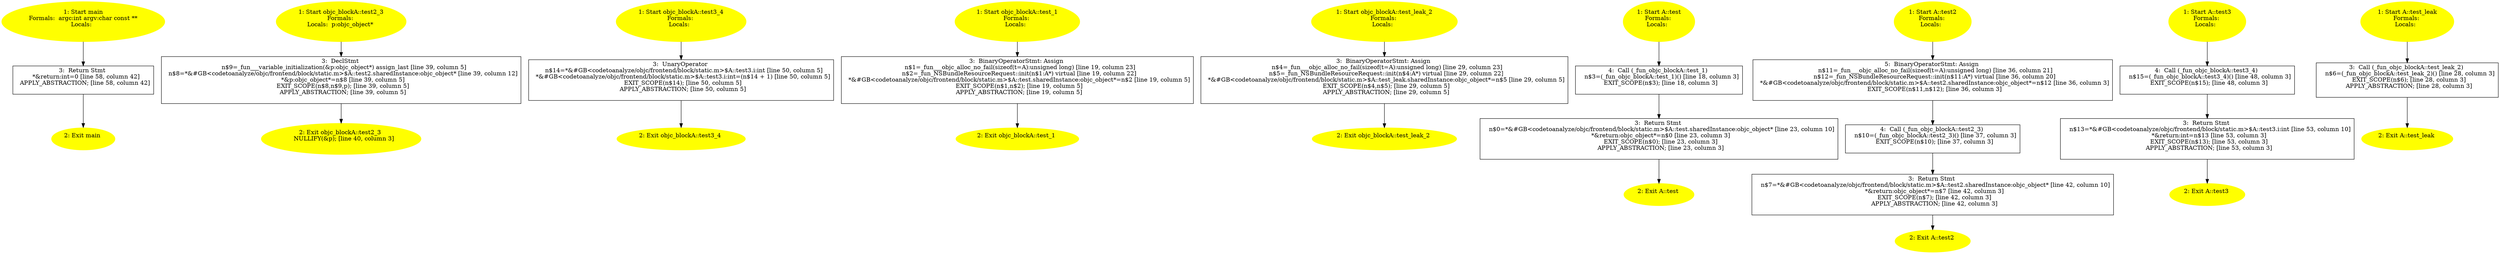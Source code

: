 /* @generated */
digraph cfg {
"main.fad58de7366495db4650cfefac2fcd61_1" [label="1: Start main\nFormals:  argc:int argv:char const **\nLocals:  \n  " color=yellow style=filled]
	

	 "main.fad58de7366495db4650cfefac2fcd61_1" -> "main.fad58de7366495db4650cfefac2fcd61_3" ;
"main.fad58de7366495db4650cfefac2fcd61_2" [label="2: Exit main \n  " color=yellow style=filled]
	

"main.fad58de7366495db4650cfefac2fcd61_3" [label="3:  Return Stmt \n   *&return:int=0 [line 58, column 42]\n  APPLY_ABSTRACTION; [line 58, column 42]\n " shape="box"]
	

	 "main.fad58de7366495db4650cfefac2fcd61_3" -> "main.fad58de7366495db4650cfefac2fcd61_2" ;
"objc_blockA::test2_3.fb3c77086d19ce0276bcab02dc4db00b_1" [label="1: Start objc_blockA::test2_3\nFormals: \nLocals:  p:objc_object* \n  " color=yellow style=filled]
	

	 "objc_blockA::test2_3.fb3c77086d19ce0276bcab02dc4db00b_1" -> "objc_blockA::test2_3.fb3c77086d19ce0276bcab02dc4db00b_3" ;
"objc_blockA::test2_3.fb3c77086d19ce0276bcab02dc4db00b_2" [label="2: Exit objc_blockA::test2_3 \n   NULLIFY(&p); [line 40, column 3]\n " color=yellow style=filled]
	

"objc_blockA::test2_3.fb3c77086d19ce0276bcab02dc4db00b_3" [label="3:  DeclStmt \n   n$9=_fun___variable_initialization(&p:objc_object*) assign_last [line 39, column 5]\n  n$8=*&#GB<codetoanalyze/objc/frontend/block/static.m>$A::test2.sharedInstance:objc_object* [line 39, column 12]\n  *&p:objc_object*=n$8 [line 39, column 5]\n  EXIT_SCOPE(n$8,n$9,p); [line 39, column 5]\n  APPLY_ABSTRACTION; [line 39, column 5]\n " shape="box"]
	

	 "objc_blockA::test2_3.fb3c77086d19ce0276bcab02dc4db00b_3" -> "objc_blockA::test2_3.fb3c77086d19ce0276bcab02dc4db00b_2" ;
"objc_blockA::test3_4.8f7c09c3ce64c2617cc0a9977490e152_1" [label="1: Start objc_blockA::test3_4\nFormals: \nLocals:  \n  " color=yellow style=filled]
	

	 "objc_blockA::test3_4.8f7c09c3ce64c2617cc0a9977490e152_1" -> "objc_blockA::test3_4.8f7c09c3ce64c2617cc0a9977490e152_3" ;
"objc_blockA::test3_4.8f7c09c3ce64c2617cc0a9977490e152_2" [label="2: Exit objc_blockA::test3_4 \n  " color=yellow style=filled]
	

"objc_blockA::test3_4.8f7c09c3ce64c2617cc0a9977490e152_3" [label="3:  UnaryOperator \n   n$14=*&#GB<codetoanalyze/objc/frontend/block/static.m>$A::test3.i:int [line 50, column 5]\n  *&#GB<codetoanalyze/objc/frontend/block/static.m>$A::test3.i:int=(n$14 + 1) [line 50, column 5]\n  EXIT_SCOPE(n$14); [line 50, column 5]\n  APPLY_ABSTRACTION; [line 50, column 5]\n " shape="box"]
	

	 "objc_blockA::test3_4.8f7c09c3ce64c2617cc0a9977490e152_3" -> "objc_blockA::test3_4.8f7c09c3ce64c2617cc0a9977490e152_2" ;
"objc_blockA::test_1.2002c886c49fdecdc4bf7a72fba954ba_1" [label="1: Start objc_blockA::test_1\nFormals: \nLocals:  \n  " color=yellow style=filled]
	

	 "objc_blockA::test_1.2002c886c49fdecdc4bf7a72fba954ba_1" -> "objc_blockA::test_1.2002c886c49fdecdc4bf7a72fba954ba_3" ;
"objc_blockA::test_1.2002c886c49fdecdc4bf7a72fba954ba_2" [label="2: Exit objc_blockA::test_1 \n  " color=yellow style=filled]
	

"objc_blockA::test_1.2002c886c49fdecdc4bf7a72fba954ba_3" [label="3:  BinaryOperatorStmt: Assign \n   n$1=_fun___objc_alloc_no_fail(sizeof(t=A):unsigned long) [line 19, column 23]\n  n$2=_fun_NSBundleResourceRequest::init(n$1:A*) virtual [line 19, column 22]\n  *&#GB<codetoanalyze/objc/frontend/block/static.m>$A::test.sharedInstance:objc_object*=n$2 [line 19, column 5]\n  EXIT_SCOPE(n$1,n$2); [line 19, column 5]\n  APPLY_ABSTRACTION; [line 19, column 5]\n " shape="box"]
	

	 "objc_blockA::test_1.2002c886c49fdecdc4bf7a72fba954ba_3" -> "objc_blockA::test_1.2002c886c49fdecdc4bf7a72fba954ba_2" ;
"objc_blockA::test_leak_2.5f4f71e062f7fac0ae4a5b163d676189_1" [label="1: Start objc_blockA::test_leak_2\nFormals: \nLocals:  \n  " color=yellow style=filled]
	

	 "objc_blockA::test_leak_2.5f4f71e062f7fac0ae4a5b163d676189_1" -> "objc_blockA::test_leak_2.5f4f71e062f7fac0ae4a5b163d676189_3" ;
"objc_blockA::test_leak_2.5f4f71e062f7fac0ae4a5b163d676189_2" [label="2: Exit objc_blockA::test_leak_2 \n  " color=yellow style=filled]
	

"objc_blockA::test_leak_2.5f4f71e062f7fac0ae4a5b163d676189_3" [label="3:  BinaryOperatorStmt: Assign \n   n$4=_fun___objc_alloc_no_fail(sizeof(t=A):unsigned long) [line 29, column 23]\n  n$5=_fun_NSBundleResourceRequest::init(n$4:A*) virtual [line 29, column 22]\n  *&#GB<codetoanalyze/objc/frontend/block/static.m>$A::test_leak.sharedInstance:objc_object*=n$5 [line 29, column 5]\n  EXIT_SCOPE(n$4,n$5); [line 29, column 5]\n  APPLY_ABSTRACTION; [line 29, column 5]\n " shape="box"]
	

	 "objc_blockA::test_leak_2.5f4f71e062f7fac0ae4a5b163d676189_3" -> "objc_blockA::test_leak_2.5f4f71e062f7fac0ae4a5b163d676189_2" ;
"test#A#class.c69ae9e6be36a2eeb5dcbaa1187c354d_1" [label="1: Start A::test\nFormals: \nLocals:  \n  " color=yellow style=filled]
	

	 "test#A#class.c69ae9e6be36a2eeb5dcbaa1187c354d_1" -> "test#A#class.c69ae9e6be36a2eeb5dcbaa1187c354d_4" ;
"test#A#class.c69ae9e6be36a2eeb5dcbaa1187c354d_2" [label="2: Exit A::test \n  " color=yellow style=filled]
	

"test#A#class.c69ae9e6be36a2eeb5dcbaa1187c354d_3" [label="3:  Return Stmt \n   n$0=*&#GB<codetoanalyze/objc/frontend/block/static.m>$A::test.sharedInstance:objc_object* [line 23, column 10]\n  *&return:objc_object*=n$0 [line 23, column 3]\n  EXIT_SCOPE(n$0); [line 23, column 3]\n  APPLY_ABSTRACTION; [line 23, column 3]\n " shape="box"]
	

	 "test#A#class.c69ae9e6be36a2eeb5dcbaa1187c354d_3" -> "test#A#class.c69ae9e6be36a2eeb5dcbaa1187c354d_2" ;
"test#A#class.c69ae9e6be36a2eeb5dcbaa1187c354d_4" [label="4:  Call (_fun_objc_blockA::test_1) \n   n$3=(_fun_objc_blockA::test_1)() [line 18, column 3]\n  EXIT_SCOPE(n$3); [line 18, column 3]\n " shape="box"]
	

	 "test#A#class.c69ae9e6be36a2eeb5dcbaa1187c354d_4" -> "test#A#class.c69ae9e6be36a2eeb5dcbaa1187c354d_3" ;
"test2#A#class.ce50cb13c3345decc567dd4eb6124604_1" [label="1: Start A::test2\nFormals: \nLocals:  \n  " color=yellow style=filled]
	

	 "test2#A#class.ce50cb13c3345decc567dd4eb6124604_1" -> "test2#A#class.ce50cb13c3345decc567dd4eb6124604_5" ;
"test2#A#class.ce50cb13c3345decc567dd4eb6124604_2" [label="2: Exit A::test2 \n  " color=yellow style=filled]
	

"test2#A#class.ce50cb13c3345decc567dd4eb6124604_3" [label="3:  Return Stmt \n   n$7=*&#GB<codetoanalyze/objc/frontend/block/static.m>$A::test2.sharedInstance:objc_object* [line 42, column 10]\n  *&return:objc_object*=n$7 [line 42, column 3]\n  EXIT_SCOPE(n$7); [line 42, column 3]\n  APPLY_ABSTRACTION; [line 42, column 3]\n " shape="box"]
	

	 "test2#A#class.ce50cb13c3345decc567dd4eb6124604_3" -> "test2#A#class.ce50cb13c3345decc567dd4eb6124604_2" ;
"test2#A#class.ce50cb13c3345decc567dd4eb6124604_4" [label="4:  Call (_fun_objc_blockA::test2_3) \n   n$10=(_fun_objc_blockA::test2_3)() [line 37, column 3]\n  EXIT_SCOPE(n$10); [line 37, column 3]\n " shape="box"]
	

	 "test2#A#class.ce50cb13c3345decc567dd4eb6124604_4" -> "test2#A#class.ce50cb13c3345decc567dd4eb6124604_3" ;
"test2#A#class.ce50cb13c3345decc567dd4eb6124604_5" [label="5:  BinaryOperatorStmt: Assign \n   n$11=_fun___objc_alloc_no_fail(sizeof(t=A):unsigned long) [line 36, column 21]\n  n$12=_fun_NSBundleResourceRequest::init(n$11:A*) virtual [line 36, column 20]\n  *&#GB<codetoanalyze/objc/frontend/block/static.m>$A::test2.sharedInstance:objc_object*=n$12 [line 36, column 3]\n  EXIT_SCOPE(n$11,n$12); [line 36, column 3]\n " shape="box"]
	

	 "test2#A#class.ce50cb13c3345decc567dd4eb6124604_5" -> "test2#A#class.ce50cb13c3345decc567dd4eb6124604_4" ;
"test3#A#class.041e0eaf033ae8cfa2af48253dfb07ee_1" [label="1: Start A::test3\nFormals: \nLocals:  \n  " color=yellow style=filled]
	

	 "test3#A#class.041e0eaf033ae8cfa2af48253dfb07ee_1" -> "test3#A#class.041e0eaf033ae8cfa2af48253dfb07ee_4" ;
"test3#A#class.041e0eaf033ae8cfa2af48253dfb07ee_2" [label="2: Exit A::test3 \n  " color=yellow style=filled]
	

"test3#A#class.041e0eaf033ae8cfa2af48253dfb07ee_3" [label="3:  Return Stmt \n   n$13=*&#GB<codetoanalyze/objc/frontend/block/static.m>$A::test3.i:int [line 53, column 10]\n  *&return:int=n$13 [line 53, column 3]\n  EXIT_SCOPE(n$13); [line 53, column 3]\n  APPLY_ABSTRACTION; [line 53, column 3]\n " shape="box"]
	

	 "test3#A#class.041e0eaf033ae8cfa2af48253dfb07ee_3" -> "test3#A#class.041e0eaf033ae8cfa2af48253dfb07ee_2" ;
"test3#A#class.041e0eaf033ae8cfa2af48253dfb07ee_4" [label="4:  Call (_fun_objc_blockA::test3_4) \n   n$15=(_fun_objc_blockA::test3_4)() [line 48, column 3]\n  EXIT_SCOPE(n$15); [line 48, column 3]\n " shape="box"]
	

	 "test3#A#class.041e0eaf033ae8cfa2af48253dfb07ee_4" -> "test3#A#class.041e0eaf033ae8cfa2af48253dfb07ee_3" ;
"test_leak#A#class.8240788aa53244827857be0e92d27671_1" [label="1: Start A::test_leak\nFormals: \nLocals:  \n  " color=yellow style=filled]
	

	 "test_leak#A#class.8240788aa53244827857be0e92d27671_1" -> "test_leak#A#class.8240788aa53244827857be0e92d27671_3" ;
"test_leak#A#class.8240788aa53244827857be0e92d27671_2" [label="2: Exit A::test_leak \n  " color=yellow style=filled]
	

"test_leak#A#class.8240788aa53244827857be0e92d27671_3" [label="3:  Call (_fun_objc_blockA::test_leak_2) \n   n$6=(_fun_objc_blockA::test_leak_2)() [line 28, column 3]\n  EXIT_SCOPE(n$6); [line 28, column 3]\n  APPLY_ABSTRACTION; [line 28, column 3]\n " shape="box"]
	

	 "test_leak#A#class.8240788aa53244827857be0e92d27671_3" -> "test_leak#A#class.8240788aa53244827857be0e92d27671_2" ;
}
